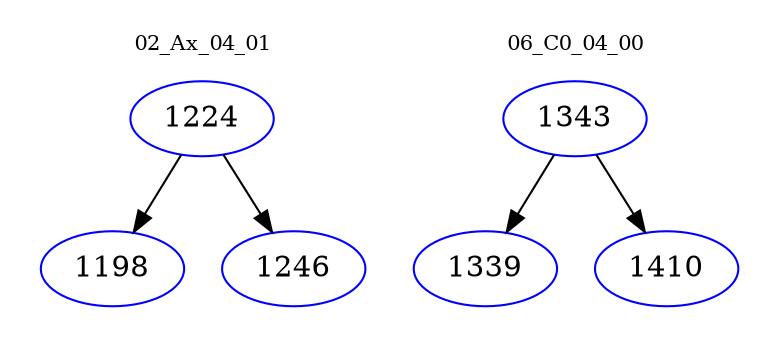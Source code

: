 digraph{
subgraph cluster_0 {
color = white
label = "02_Ax_04_01";
fontsize=10;
T0_1224 [label="1224", color="blue"]
T0_1224 -> T0_1198 [color="black"]
T0_1198 [label="1198", color="blue"]
T0_1224 -> T0_1246 [color="black"]
T0_1246 [label="1246", color="blue"]
}
subgraph cluster_1 {
color = white
label = "06_C0_04_00";
fontsize=10;
T1_1343 [label="1343", color="blue"]
T1_1343 -> T1_1339 [color="black"]
T1_1339 [label="1339", color="blue"]
T1_1343 -> T1_1410 [color="black"]
T1_1410 [label="1410", color="blue"]
}
}
